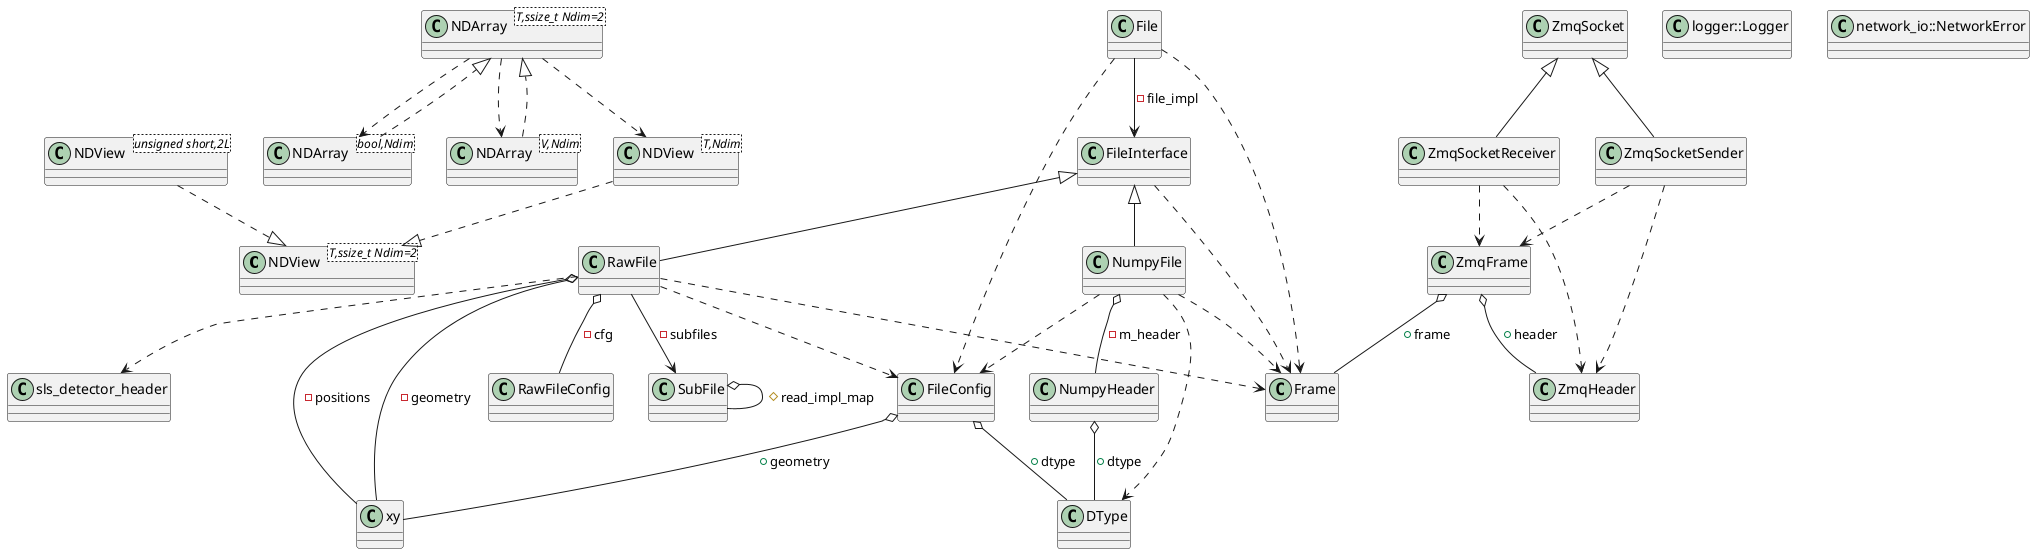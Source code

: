 @startuml
class "NDView<T,ssize_t Ndim=2>" as C_0000853339819629793090
class C_0000853339819629793090 {
__
}
class "NDView<unsigned short,2L>" as C_0000800815410987673815
class C_0000800815410987673815 {
__
}
class "NDView<T,Ndim>" as C_0001549403386232143110
class C_0001549403386232143110 {
__
}
class "NDArray<bool,Ndim>" as C_0000823076622246857026
class C_0000823076622246857026 {
__
}
class "NDArray<V,Ndim>" as C_0002198222861307321825
class C_0002198222861307321825 {
__
}
class "NDArray<T,ssize_t Ndim=2>" as C_0001181947618035129503
class C_0001181947618035129503 {
__
}
class "sls_detector_header" as C_0001674535970515942906
class C_0001674535970515942906 {
__
}
class "xy" as C_0000162230005032830360
class C_0000162230005032830360 {
__
}
class "RawFileConfig" as C_0000511537329021463656
class C_0000511537329021463656 {
__
}
class "Frame" as C_0001608703618093824988
class C_0001608703618093824988 {
__
}
class "logger::Logger" as C_0001861698262135249810
class C_0001861698262135249810 {
__
}
class "ZmqHeader" as C_0000690012646166089557
class C_0000690012646166089557 {
__
}
class "ZmqSocket" as C_0000575290120620432482
class C_0000575290120620432482 {
__
}
class "ZmqFrame" as C_0001018278375791869829
class C_0001018278375791869829 {
__
}
class "network_io::NetworkError" as C_0001290043041844945927
class C_0001290043041844945927 {
__
}
class "ZmqSocketReceiver" as C_0001017868003595712218
class C_0001017868003595712218 {
__
}
class "ZmqSocketSender" as C_0002178845803227443176
class C_0002178845803227443176 {
__
}
class "DType" as C_0000703695317535186100
class C_0000703695317535186100 {
__
}
class "FileConfig" as C_0001694843161451381081
class C_0001694843161451381081 {
__
}
class "FileInterface" as C_0002122346448923803234
class C_0002122346448923803234 {
__
}
class "File" as C_0002007196654403438648
class C_0002007196654403438648 {
__
}
class "NumpyHeader" as C_0002287674849990076068
class C_0002287674849990076068 {
__
}
class "NumpyFile" as C_0001470720024404954003
class C_0001470720024404954003 {
__
}
class "SubFile" as C_0001884494008888210849
class C_0001884494008888210849 {
__
}
class "RawFile" as C_0001505206538021535080
class C_0001505206538021535080 {
__
}
C_0000800815410987673815 ..|> C_0000853339819629793090
C_0001549403386232143110 ..|> C_0000853339819629793090
C_0000823076622246857026 ..|> C_0001181947618035129503
C_0002198222861307321825 ..|> C_0001181947618035129503
C_0001181947618035129503 ..> C_0001549403386232143110
C_0001181947618035129503 ..> C_0000823076622246857026
C_0001181947618035129503 ..> C_0002198222861307321825
C_0001018278375791869829 o-- C_0000690012646166089557 : +header
C_0001018278375791869829 o-- C_0001608703618093824988 : +frame
C_0001017868003595712218 ..> C_0001018278375791869829
C_0001017868003595712218 ..> C_0000690012646166089557
C_0000575290120620432482 <|-- C_0001017868003595712218
C_0002178845803227443176 ..> C_0000690012646166089557
C_0002178845803227443176 ..> C_0001018278375791869829
C_0000575290120620432482 <|-- C_0002178845803227443176
C_0001694843161451381081 o-- C_0000703695317535186100 : +dtype
C_0001694843161451381081 o-- C_0000162230005032830360 : +geometry
C_0002122346448923803234 ..> C_0001608703618093824988
C_0002007196654403438648 ..> C_0001694843161451381081
C_0002007196654403438648 ..> C_0001608703618093824988
C_0002007196654403438648 --> C_0002122346448923803234 : -file_impl
C_0002287674849990076068 o-- C_0000703695317535186100 : +dtype
C_0001470720024404954003 ..> C_0001694843161451381081
C_0001470720024404954003 ..> C_0001608703618093824988
C_0001470720024404954003 ..> C_0000703695317535186100
C_0001470720024404954003 o-- C_0002287674849990076068 : -m_header
C_0002122346448923803234 <|-- C_0001470720024404954003
C_0001884494008888210849 o-- C_0001884494008888210849 : #read_impl_map
C_0001505206538021535080 ..> C_0001694843161451381081
C_0001505206538021535080 ..> C_0001608703618093824988
C_0001505206538021535080 ..> C_0001674535970515942906
C_0001505206538021535080 --> C_0001884494008888210849 : -subfiles
C_0001505206538021535080 o-- C_0000162230005032830360 : -geometry
C_0001505206538021535080 o-- C_0000162230005032830360 : -positions
C_0001505206538021535080 o-- C_0000511537329021463656 : -cfg
C_0002122346448923803234 <|-- C_0001505206538021535080

'Generated with clang-uml, version 0.5.1
'LLVM version clang version 17.0.6 (Fedora 17.0.6-2.fc39)
@enduml
